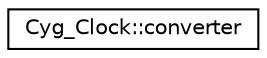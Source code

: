 digraph "Graphical Class Hierarchy"
{
  edge [fontname="Helvetica",fontsize="10",labelfontname="Helvetica",labelfontsize="10"];
  node [fontname="Helvetica",fontsize="10",shape=record];
  rankdir="LR";
  Node1 [label="Cyg_Clock::converter",height=0.2,width=0.4,color="black", fillcolor="white", style="filled",URL="$struct_cyg___clock_1_1converter.html"];
}
